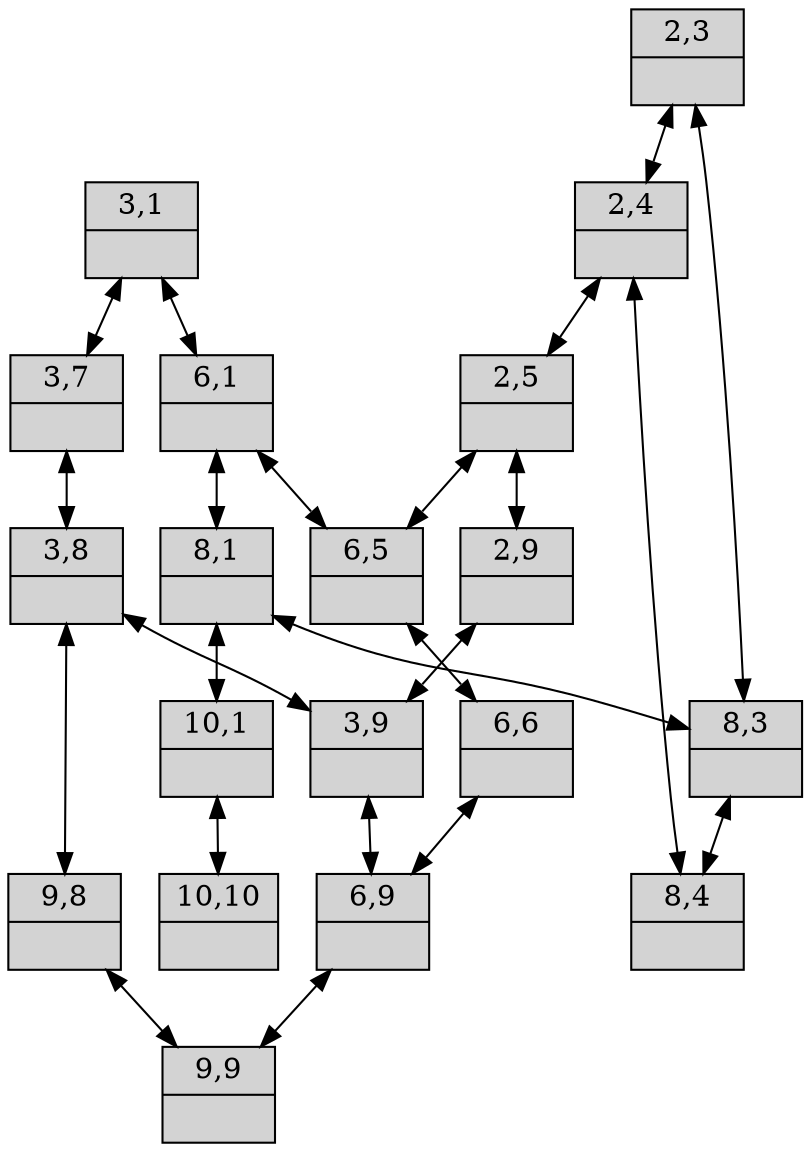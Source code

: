 digraph{
node[shape=record];
graph[pencolor=transparent];
node [style=filled];
p31[label="{<data>3,1|<next>}" pos="3,9!"];
p31->p61[dir=both];
p61[label="{<data>6,1|<next>}" pos="6,9!"];
p61->p81[dir=both];
p81[label="{<data>8,1|<next>}" pos="8,9!"];
p81->p101[dir=both];
p101[label="{<data>10,1|<next>}" pos="10,9!"];
p23[label="{<data>2,3|<next>}" pos="2,7!"];
p23->p83[dir=both];
p83[label="{<data>8,3|<next>}" pos="8,7!"];
p24[label="{<data>2,4|<next>}" pos="2,6!"];
p24->p84[dir=both];
p84[label="{<data>8,4|<next>}" pos="8,6!"];
p25[label="{<data>2,5|<next>}" pos="2,5!"];
p25->p65[dir=both];
p65[label="{<data>6,5|<next>}" pos="6,5!"];
p66[label="{<data>6,6|<next>}" pos="6,4!"];
p37[label="{<data>3,7|<next>}" pos="3,3!"];
p38[label="{<data>3,8|<next>}" pos="3,2!"];
p38->p98[dir=both];
p98[label="{<data>9,8|<next>}" pos="9,2!"];
p29[label="{<data>2,9|<next>}" pos="2,1!"];
p29->p39[dir=both];
p39[label="{<data>3,9|<next>}" pos="3,1!"];
p39->p69[dir=both];
p69[label="{<data>6,9|<next>}" pos="6,1!"];
p69->p99[dir=both];
p99[label="{<data>9,9|<next>}" pos="9,1!"];
p1010[label="{<data>10,10|<next>}" pos="10,0!"];
p23->p24[dir=both];
p24->p25[dir=both];
p25->p29[dir=both];
p31->p37[dir=both];
p37->p38[dir=both];
p38->p39[dir=both];
p61->p65[dir=both];
p65->p66[dir=both];
p66->p69[dir=both];
p81->p83[dir=both];
p83->p84[dir=both];
p98->p99[dir=both];
p101->p1010[dir=both];
}
